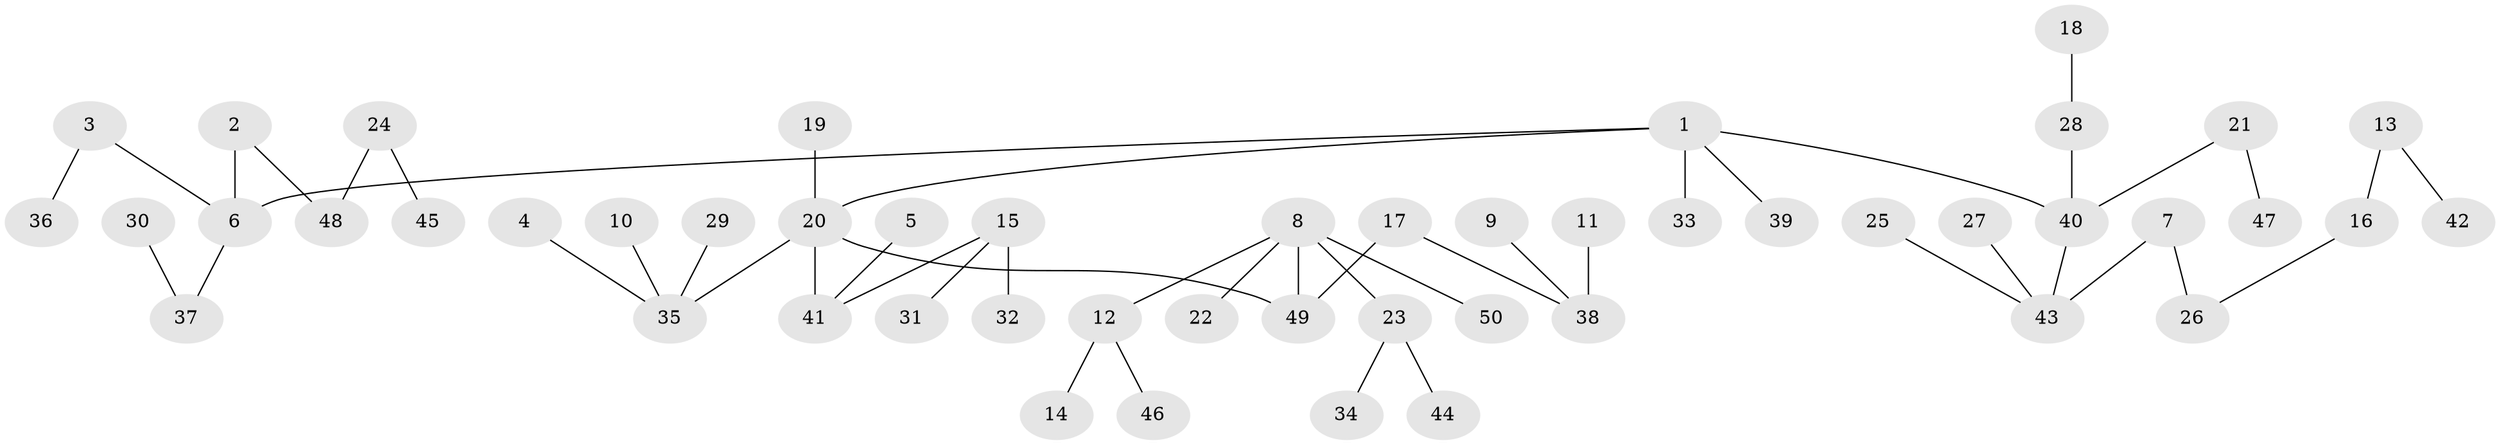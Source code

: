 // original degree distribution, {5: 0.05, 6: 0.02, 4: 0.06, 2: 0.22, 3: 0.14, 1: 0.51}
// Generated by graph-tools (version 1.1) at 2025/02/03/09/25 03:02:22]
// undirected, 50 vertices, 49 edges
graph export_dot {
graph [start="1"]
  node [color=gray90,style=filled];
  1;
  2;
  3;
  4;
  5;
  6;
  7;
  8;
  9;
  10;
  11;
  12;
  13;
  14;
  15;
  16;
  17;
  18;
  19;
  20;
  21;
  22;
  23;
  24;
  25;
  26;
  27;
  28;
  29;
  30;
  31;
  32;
  33;
  34;
  35;
  36;
  37;
  38;
  39;
  40;
  41;
  42;
  43;
  44;
  45;
  46;
  47;
  48;
  49;
  50;
  1 -- 6 [weight=1.0];
  1 -- 20 [weight=1.0];
  1 -- 33 [weight=1.0];
  1 -- 39 [weight=1.0];
  1 -- 40 [weight=1.0];
  2 -- 6 [weight=1.0];
  2 -- 48 [weight=1.0];
  3 -- 6 [weight=1.0];
  3 -- 36 [weight=1.0];
  4 -- 35 [weight=1.0];
  5 -- 41 [weight=1.0];
  6 -- 37 [weight=1.0];
  7 -- 26 [weight=1.0];
  7 -- 43 [weight=1.0];
  8 -- 12 [weight=1.0];
  8 -- 22 [weight=1.0];
  8 -- 23 [weight=1.0];
  8 -- 49 [weight=1.0];
  8 -- 50 [weight=1.0];
  9 -- 38 [weight=1.0];
  10 -- 35 [weight=1.0];
  11 -- 38 [weight=1.0];
  12 -- 14 [weight=1.0];
  12 -- 46 [weight=1.0];
  13 -- 16 [weight=1.0];
  13 -- 42 [weight=1.0];
  15 -- 31 [weight=1.0];
  15 -- 32 [weight=1.0];
  15 -- 41 [weight=1.0];
  16 -- 26 [weight=1.0];
  17 -- 38 [weight=1.0];
  17 -- 49 [weight=1.0];
  18 -- 28 [weight=1.0];
  19 -- 20 [weight=1.0];
  20 -- 35 [weight=1.0];
  20 -- 41 [weight=1.0];
  20 -- 49 [weight=1.0];
  21 -- 40 [weight=1.0];
  21 -- 47 [weight=1.0];
  23 -- 34 [weight=1.0];
  23 -- 44 [weight=1.0];
  24 -- 45 [weight=1.0];
  24 -- 48 [weight=1.0];
  25 -- 43 [weight=1.0];
  27 -- 43 [weight=1.0];
  28 -- 40 [weight=1.0];
  29 -- 35 [weight=1.0];
  30 -- 37 [weight=1.0];
  40 -- 43 [weight=1.0];
}
